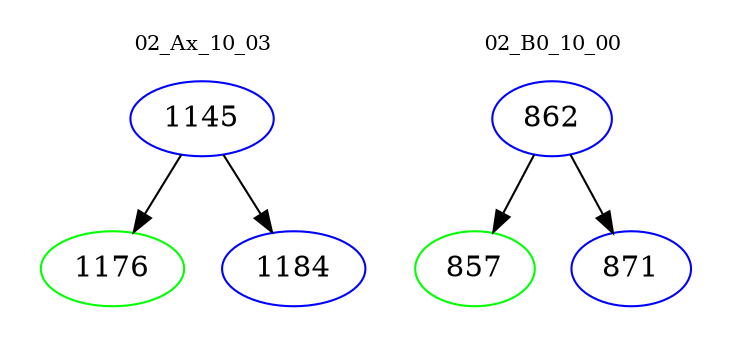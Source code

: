 digraph{
subgraph cluster_0 {
color = white
label = "02_Ax_10_03";
fontsize=10;
T0_1145 [label="1145", color="blue"]
T0_1145 -> T0_1176 [color="black"]
T0_1176 [label="1176", color="green"]
T0_1145 -> T0_1184 [color="black"]
T0_1184 [label="1184", color="blue"]
}
subgraph cluster_1 {
color = white
label = "02_B0_10_00";
fontsize=10;
T1_862 [label="862", color="blue"]
T1_862 -> T1_857 [color="black"]
T1_857 [label="857", color="green"]
T1_862 -> T1_871 [color="black"]
T1_871 [label="871", color="blue"]
}
}
